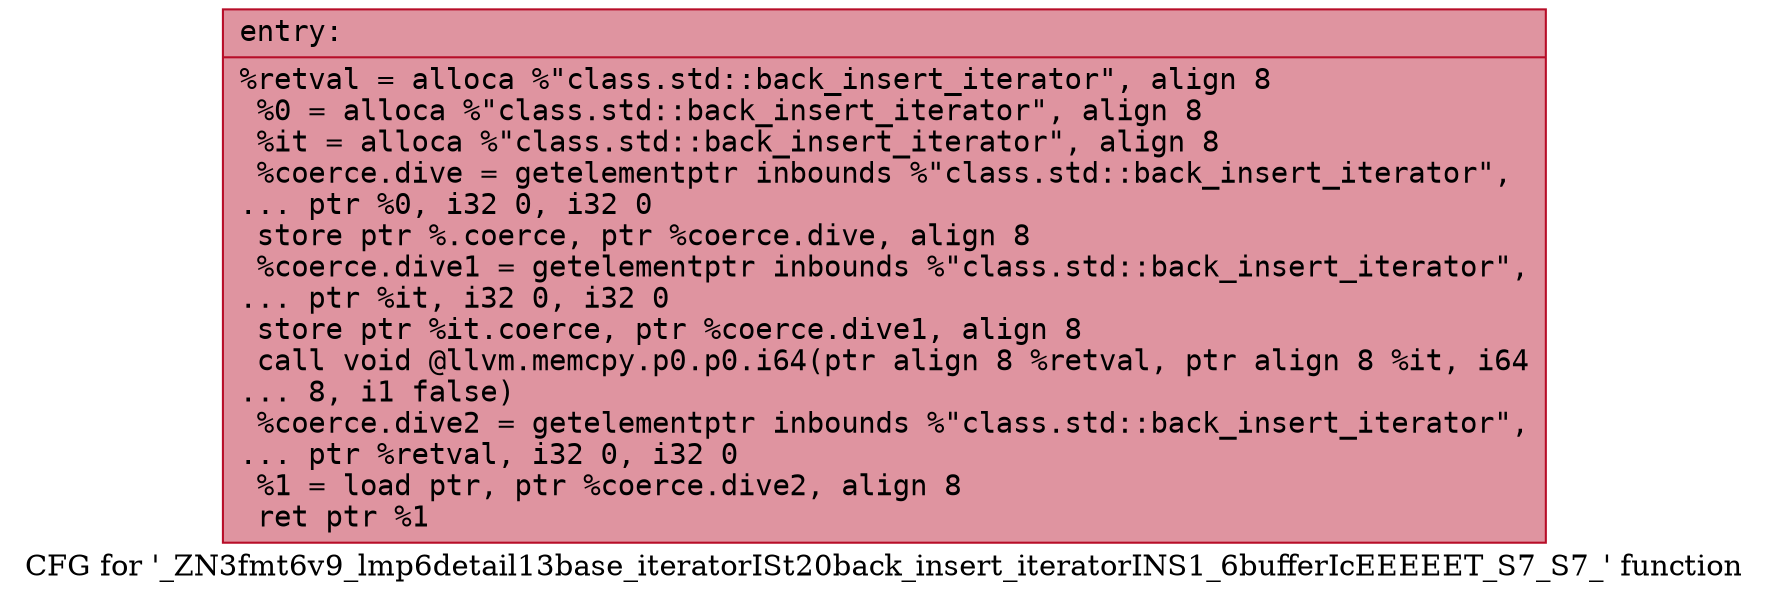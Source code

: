 digraph "CFG for '_ZN3fmt6v9_lmp6detail13base_iteratorISt20back_insert_iteratorINS1_6bufferIcEEEEET_S7_S7_' function" {
	label="CFG for '_ZN3fmt6v9_lmp6detail13base_iteratorISt20back_insert_iteratorINS1_6bufferIcEEEEET_S7_S7_' function";

	Node0x55fec30614a0 [shape=record,color="#b70d28ff", style=filled, fillcolor="#b70d2870" fontname="Courier",label="{entry:\l|  %retval = alloca %\"class.std::back_insert_iterator\", align 8\l  %0 = alloca %\"class.std::back_insert_iterator\", align 8\l  %it = alloca %\"class.std::back_insert_iterator\", align 8\l  %coerce.dive = getelementptr inbounds %\"class.std::back_insert_iterator\",\l... ptr %0, i32 0, i32 0\l  store ptr %.coerce, ptr %coerce.dive, align 8\l  %coerce.dive1 = getelementptr inbounds %\"class.std::back_insert_iterator\",\l... ptr %it, i32 0, i32 0\l  store ptr %it.coerce, ptr %coerce.dive1, align 8\l  call void @llvm.memcpy.p0.p0.i64(ptr align 8 %retval, ptr align 8 %it, i64\l... 8, i1 false)\l  %coerce.dive2 = getelementptr inbounds %\"class.std::back_insert_iterator\",\l... ptr %retval, i32 0, i32 0\l  %1 = load ptr, ptr %coerce.dive2, align 8\l  ret ptr %1\l}"];
}
